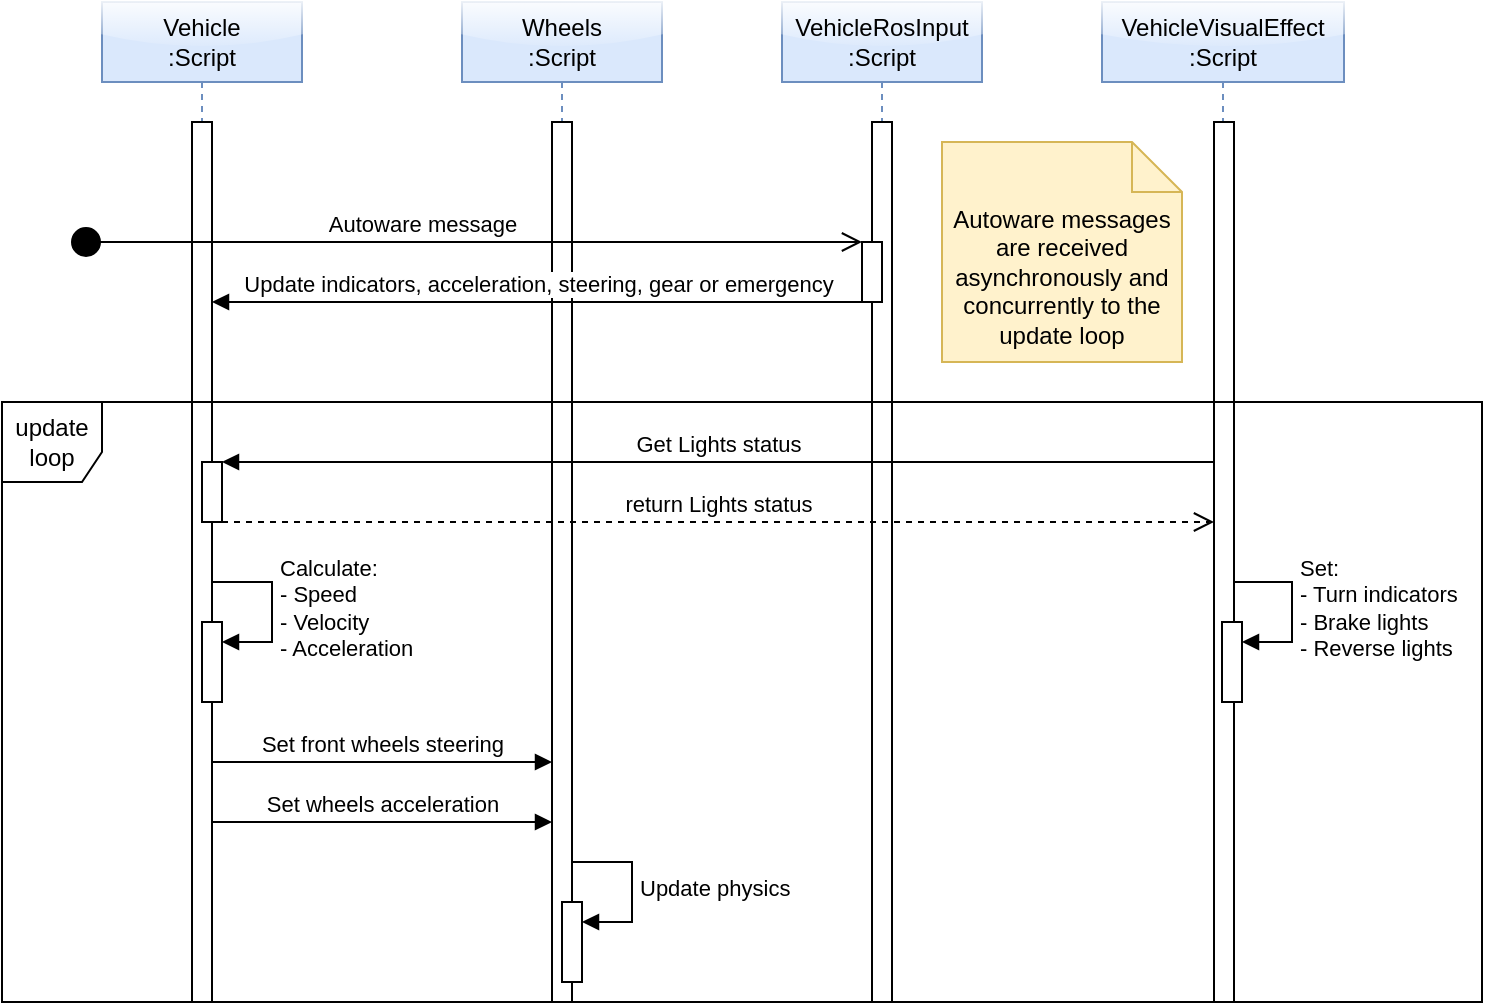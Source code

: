 <mxfile version="21.5.2" type="device">
  <diagram name="Page-1" id="2YBvvXClWsGukQMizWep">
    <mxGraphModel dx="2262" dy="1293" grid="1" gridSize="10" guides="1" tooltips="1" connect="1" arrows="1" fold="1" page="1" pageScale="1" pageWidth="850" pageHeight="1100" math="0" shadow="0">
      <root>
        <mxCell id="0" />
        <mxCell id="1" parent="0" />
        <mxCell id="aM9ryv3xv72pqoxQDRHE-1" value="&lt;div&gt;Vehicle&lt;/div&gt;&lt;div&gt;:Script&lt;br&gt;&lt;/div&gt;" style="shape=umlLifeline;perimeter=lifelinePerimeter;whiteSpace=wrap;html=1;container=0;dropTarget=0;collapsible=0;recursiveResize=0;outlineConnect=0;portConstraint=eastwest;newEdgeStyle={&quot;edgeStyle&quot;:&quot;elbowEdgeStyle&quot;,&quot;elbow&quot;:&quot;vertical&quot;,&quot;curved&quot;:0,&quot;rounded&quot;:0};fillColor=#dae8fc;strokeColor=#6c8ebf;glass=1;" parent="1" vertex="1">
          <mxGeometry x="100" width="100" height="500" as="geometry" />
        </mxCell>
        <mxCell id="aM9ryv3xv72pqoxQDRHE-2" value="" style="html=1;points=[];perimeter=orthogonalPerimeter;outlineConnect=0;targetShapes=umlLifeline;portConstraint=eastwest;newEdgeStyle={&quot;edgeStyle&quot;:&quot;elbowEdgeStyle&quot;,&quot;elbow&quot;:&quot;vertical&quot;,&quot;curved&quot;:0,&quot;rounded&quot;:0};" parent="aM9ryv3xv72pqoxQDRHE-1" vertex="1">
          <mxGeometry x="45" y="60" width="10" height="440" as="geometry" />
        </mxCell>
        <mxCell id="aM9ryv3xv72pqoxQDRHE-5" value="&lt;div&gt;VehicleRosInput&lt;/div&gt;&lt;div&gt;:Script&lt;br&gt;&lt;/div&gt;" style="shape=umlLifeline;perimeter=lifelinePerimeter;whiteSpace=wrap;html=1;container=0;dropTarget=0;collapsible=0;recursiveResize=0;outlineConnect=0;portConstraint=eastwest;newEdgeStyle={&quot;edgeStyle&quot;:&quot;elbowEdgeStyle&quot;,&quot;elbow&quot;:&quot;vertical&quot;,&quot;curved&quot;:0,&quot;rounded&quot;:0};fillColor=#dae8fc;strokeColor=#6c8ebf;glass=1;" parent="1" vertex="1">
          <mxGeometry x="440" width="100" height="500" as="geometry" />
        </mxCell>
        <mxCell id="aM9ryv3xv72pqoxQDRHE-6" value="" style="html=1;points=[];perimeter=orthogonalPerimeter;outlineConnect=0;targetShapes=umlLifeline;portConstraint=eastwest;newEdgeStyle={&quot;edgeStyle&quot;:&quot;elbowEdgeStyle&quot;,&quot;elbow&quot;:&quot;vertical&quot;,&quot;curved&quot;:0,&quot;rounded&quot;:0};" parent="aM9ryv3xv72pqoxQDRHE-5" vertex="1">
          <mxGeometry x="45" y="60" width="10" height="440" as="geometry" />
        </mxCell>
        <mxCell id="f4PjIfqcoIexmQ7UMwPD-5" value="&lt;div&gt;Wheels&lt;/div&gt;:Script" style="shape=umlLifeline;perimeter=lifelinePerimeter;whiteSpace=wrap;html=1;container=1;dropTarget=0;collapsible=0;recursiveResize=0;outlineConnect=0;portConstraint=eastwest;newEdgeStyle={&quot;edgeStyle&quot;:&quot;elbowEdgeStyle&quot;,&quot;elbow&quot;:&quot;vertical&quot;,&quot;curved&quot;:0,&quot;rounded&quot;:0};fillColor=#dae8fc;strokeColor=#6c8ebf;glass=1;" parent="1" vertex="1">
          <mxGeometry x="280" width="100" height="500" as="geometry" />
        </mxCell>
        <mxCell id="f4PjIfqcoIexmQ7UMwPD-11" value="" style="html=1;points=[];perimeter=orthogonalPerimeter;outlineConnect=0;targetShapes=umlLifeline;portConstraint=eastwest;newEdgeStyle={&quot;edgeStyle&quot;:&quot;elbowEdgeStyle&quot;,&quot;elbow&quot;:&quot;vertical&quot;,&quot;curved&quot;:0,&quot;rounded&quot;:0};" parent="f4PjIfqcoIexmQ7UMwPD-5" vertex="1">
          <mxGeometry x="45" y="60" width="10" height="440" as="geometry" />
        </mxCell>
        <mxCell id="f4PjIfqcoIexmQ7UMwPD-2" value="&lt;div&gt;VehicleVisualEffect&lt;/div&gt;&lt;div&gt;:Script&lt;br&gt;&lt;/div&gt;" style="shape=umlLifeline;perimeter=lifelinePerimeter;whiteSpace=wrap;html=1;container=1;dropTarget=0;collapsible=0;recursiveResize=0;outlineConnect=0;portConstraint=eastwest;newEdgeStyle={&quot;edgeStyle&quot;:&quot;elbowEdgeStyle&quot;,&quot;elbow&quot;:&quot;vertical&quot;,&quot;curved&quot;:0,&quot;rounded&quot;:0};fillColor=#dae8fc;strokeColor=#6c8ebf;glass=1;" parent="1" vertex="1">
          <mxGeometry x="600" width="121" height="500" as="geometry" />
        </mxCell>
        <mxCell id="f4PjIfqcoIexmQ7UMwPD-24" value="" style="html=1;points=[];perimeter=orthogonalPerimeter;outlineConnect=0;targetShapes=umlLifeline;portConstraint=eastwest;newEdgeStyle={&quot;edgeStyle&quot;:&quot;elbowEdgeStyle&quot;,&quot;elbow&quot;:&quot;vertical&quot;,&quot;curved&quot;:0,&quot;rounded&quot;:0};" parent="f4PjIfqcoIexmQ7UMwPD-2" vertex="1">
          <mxGeometry x="56" y="60" width="10" height="440" as="geometry" />
        </mxCell>
        <mxCell id="f4PjIfqcoIexmQ7UMwPD-22" value="Update indicators, acceleration, steering, gear or emergency" style="html=1;verticalAlign=bottom;endArrow=block;edgeStyle=elbowEdgeStyle;elbow=vertical;curved=0;rounded=0;" parent="1" source="f4PjIfqcoIexmQ7UMwPD-35" target="aM9ryv3xv72pqoxQDRHE-2" edge="1">
          <mxGeometry relative="1" as="geometry">
            <mxPoint x="70" y="150.14" as="sourcePoint" />
            <mxPoint x="150" y="130" as="targetPoint" />
            <Array as="points">
              <mxPoint x="330" y="150" />
            </Array>
          </mxGeometry>
        </mxCell>
        <mxCell id="f4PjIfqcoIexmQ7UMwPD-26" value="Get Lights status" style="html=1;verticalAlign=bottom;endArrow=block;edgeStyle=elbowEdgeStyle;elbow=vertical;curved=0;rounded=0;" parent="1" source="f4PjIfqcoIexmQ7UMwPD-24" target="f4PjIfqcoIexmQ7UMwPD-25" edge="1">
          <mxGeometry relative="1" as="geometry">
            <mxPoint x="636" y="230" as="sourcePoint" />
            <Array as="points">
              <mxPoint x="430" y="230" />
            </Array>
          </mxGeometry>
        </mxCell>
        <mxCell id="f4PjIfqcoIexmQ7UMwPD-27" value="return Lights status" style="html=1;verticalAlign=bottom;endArrow=open;dashed=1;endSize=8;edgeStyle=elbowEdgeStyle;elbow=vertical;curved=0;rounded=0;" parent="1" source="f4PjIfqcoIexmQ7UMwPD-25" target="f4PjIfqcoIexmQ7UMwPD-24" edge="1">
          <mxGeometry relative="1" as="geometry">
            <mxPoint x="636" y="260" as="targetPoint" />
            <Array as="points">
              <mxPoint x="360" y="260" />
            </Array>
          </mxGeometry>
        </mxCell>
        <mxCell id="f4PjIfqcoIexmQ7UMwPD-30" value="update loop" style="shape=umlFrame;whiteSpace=wrap;html=1;pointerEvents=0;recursiveResize=0;container=1;collapsible=0;width=50;height=40;" parent="1" vertex="1">
          <mxGeometry x="50" y="200" width="740" height="300" as="geometry" />
        </mxCell>
        <mxCell id="f4PjIfqcoIexmQ7UMwPD-25" value="" style="html=1;points=[];perimeter=orthogonalPerimeter;outlineConnect=0;targetShapes=umlLifeline;portConstraint=eastwest;newEdgeStyle={&quot;edgeStyle&quot;:&quot;elbowEdgeStyle&quot;,&quot;elbow&quot;:&quot;vertical&quot;,&quot;curved&quot;:0,&quot;rounded&quot;:0};" parent="f4PjIfqcoIexmQ7UMwPD-30" vertex="1">
          <mxGeometry x="100" y="30" width="10" height="30" as="geometry" />
        </mxCell>
        <mxCell id="f4PjIfqcoIexmQ7UMwPD-28" value="" style="html=1;points=[];perimeter=orthogonalPerimeter;outlineConnect=0;targetShapes=umlLifeline;portConstraint=eastwest;newEdgeStyle={&quot;edgeStyle&quot;:&quot;elbowEdgeStyle&quot;,&quot;elbow&quot;:&quot;vertical&quot;,&quot;curved&quot;:0,&quot;rounded&quot;:0};" parent="f4PjIfqcoIexmQ7UMwPD-30" vertex="1">
          <mxGeometry x="610" y="110" width="10" height="40" as="geometry" />
        </mxCell>
        <mxCell id="f4PjIfqcoIexmQ7UMwPD-3" value="" style="html=1;points=[];perimeter=orthogonalPerimeter;outlineConnect=0;targetShapes=umlLifeline;portConstraint=eastwest;newEdgeStyle={&quot;edgeStyle&quot;:&quot;elbowEdgeStyle&quot;,&quot;elbow&quot;:&quot;vertical&quot;,&quot;curved&quot;:0,&quot;rounded&quot;:0};" parent="f4PjIfqcoIexmQ7UMwPD-30" vertex="1">
          <mxGeometry x="100" y="110" width="10" height="40" as="geometry" />
        </mxCell>
        <mxCell id="f4PjIfqcoIexmQ7UMwPD-41" value="" style="html=1;points=[];perimeter=orthogonalPerimeter;outlineConnect=0;targetShapes=umlLifeline;portConstraint=eastwest;newEdgeStyle={&quot;edgeStyle&quot;:&quot;elbowEdgeStyle&quot;,&quot;elbow&quot;:&quot;vertical&quot;,&quot;curved&quot;:0,&quot;rounded&quot;:0};" parent="f4PjIfqcoIexmQ7UMwPD-30" vertex="1">
          <mxGeometry x="280" y="250" width="10" height="40" as="geometry" />
        </mxCell>
        <mxCell id="f4PjIfqcoIexmQ7UMwPD-42" value="Update physics" style="html=1;align=left;spacingLeft=2;endArrow=block;rounded=0;edgeStyle=orthogonalEdgeStyle;curved=0;rounded=0;" parent="f4PjIfqcoIexmQ7UMwPD-30" target="f4PjIfqcoIexmQ7UMwPD-41" edge="1">
          <mxGeometry relative="1" as="geometry">
            <mxPoint x="285" y="230" as="sourcePoint" />
            <Array as="points">
              <mxPoint x="315" y="260" />
            </Array>
          </mxGeometry>
        </mxCell>
        <mxCell id="f4PjIfqcoIexmQ7UMwPD-32" value="Set front wheels steering" style="html=1;verticalAlign=bottom;endArrow=block;edgeStyle=elbowEdgeStyle;elbow=vertical;curved=0;rounded=0;" parent="1" target="f4PjIfqcoIexmQ7UMwPD-11" edge="1">
          <mxGeometry width="80" relative="1" as="geometry">
            <mxPoint x="155" y="380" as="sourcePoint" />
            <mxPoint x="305" y="380" as="targetPoint" />
            <Array as="points">
              <mxPoint x="225" y="380" />
            </Array>
          </mxGeometry>
        </mxCell>
        <mxCell id="f4PjIfqcoIexmQ7UMwPD-16" value="&lt;div&gt;Set wheels acceleration&lt;/div&gt;" style="html=1;verticalAlign=bottom;endArrow=block;edgeStyle=elbowEdgeStyle;elbow=vertical;curved=0;rounded=0;" parent="1" target="f4PjIfqcoIexmQ7UMwPD-11" edge="1">
          <mxGeometry relative="1" as="geometry">
            <mxPoint x="155" y="410" as="sourcePoint" />
            <mxPoint x="305" y="410" as="targetPoint" />
            <Array as="points">
              <mxPoint x="215" y="410" />
            </Array>
          </mxGeometry>
        </mxCell>
        <mxCell id="f4PjIfqcoIexmQ7UMwPD-29" value="&lt;div&gt;Set:&lt;/div&gt;&lt;div&gt;- Turn indicators&lt;/div&gt;&lt;div&gt;- Brake lights&lt;/div&gt;&lt;div&gt;- Reverse lights&lt;br&gt;&lt;/div&gt;" style="html=1;align=left;spacingLeft=2;endArrow=block;rounded=0;edgeStyle=orthogonalEdgeStyle;curved=0;rounded=0;" parent="1" source="f4PjIfqcoIexmQ7UMwPD-24" target="f4PjIfqcoIexmQ7UMwPD-28" edge="1">
          <mxGeometry relative="1" as="geometry">
            <mxPoint x="665" y="290" as="sourcePoint" />
            <Array as="points">
              <mxPoint x="695" y="290" />
              <mxPoint x="695" y="320" />
            </Array>
            <mxPoint as="offset" />
          </mxGeometry>
        </mxCell>
        <mxCell id="f4PjIfqcoIexmQ7UMwPD-4" value="&lt;div&gt;Calculate:&lt;/div&gt;&lt;div&gt;- Speed&lt;/div&gt;&lt;div&gt;- Velocity&lt;/div&gt;&lt;div&gt;- Acceleration&lt;/div&gt;" style="html=1;align=left;spacingLeft=2;endArrow=block;rounded=0;edgeStyle=orthogonalEdgeStyle;curved=0;rounded=0;" parent="1" source="aM9ryv3xv72pqoxQDRHE-2" target="f4PjIfqcoIexmQ7UMwPD-3" edge="1">
          <mxGeometry relative="1" as="geometry">
            <mxPoint x="155" y="290" as="sourcePoint" />
            <Array as="points">
              <mxPoint x="185" y="290" />
              <mxPoint x="185" y="320" />
            </Array>
          </mxGeometry>
        </mxCell>
        <mxCell id="f4PjIfqcoIexmQ7UMwPD-35" value="" style="html=1;points=[];perimeter=orthogonalPerimeter;outlineConnect=0;targetShapes=umlLifeline;portConstraint=eastwest;newEdgeStyle={&quot;edgeStyle&quot;:&quot;elbowEdgeStyle&quot;,&quot;elbow&quot;:&quot;vertical&quot;,&quot;curved&quot;:0,&quot;rounded&quot;:0};" parent="1" vertex="1">
          <mxGeometry x="480" y="120" width="10" height="30" as="geometry" />
        </mxCell>
        <mxCell id="f4PjIfqcoIexmQ7UMwPD-36" value="Autoware message" style="html=1;verticalAlign=bottom;startArrow=circle;startFill=1;endArrow=open;startSize=6;endSize=8;edgeStyle=elbowEdgeStyle;elbow=vertical;curved=0;rounded=0;" parent="1" edge="1">
          <mxGeometry x="-0.111" width="80" relative="1" as="geometry">
            <mxPoint x="84" y="120" as="sourcePoint" />
            <mxPoint x="480" y="120" as="targetPoint" />
            <mxPoint as="offset" />
          </mxGeometry>
        </mxCell>
        <mxCell id="BuiHrsDWnbBKyjJH2Mec-2" value="Autoware messages are received asynchronously and concurrently to the update loop" style="shape=note2;boundedLbl=1;whiteSpace=wrap;html=1;size=25;verticalAlign=top;align=center;fillColor=#fff2cc;strokeColor=#d6b656;" vertex="1" parent="1">
          <mxGeometry x="520" y="70" width="120" height="110" as="geometry" />
        </mxCell>
      </root>
    </mxGraphModel>
  </diagram>
</mxfile>

